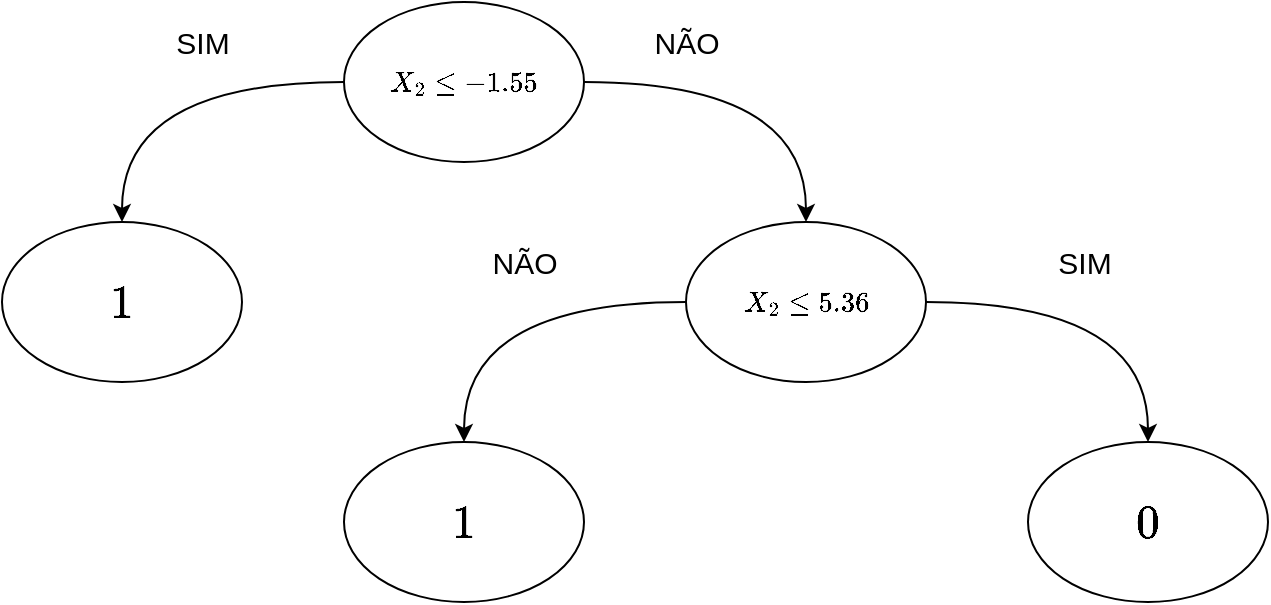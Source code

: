 <mxfile version="26.2.15">
  <diagram name="Página-1" id="G7BPBhEUl6SxfmEIlCjJ">
    <mxGraphModel dx="484" dy="294" grid="1" gridSize="10" guides="1" tooltips="1" connect="1" arrows="1" fold="1" page="1" pageScale="1" pageWidth="827" pageHeight="1169" math="1" shadow="0">
      <root>
        <mxCell id="0" />
        <mxCell id="1" parent="0" />
        <mxCell id="b48aiTlVt1biqN1vkchJ-3" style="edgeStyle=orthogonalEdgeStyle;rounded=0;orthogonalLoop=1;jettySize=auto;html=1;entryX=0.5;entryY=0;entryDx=0;entryDy=0;curved=1;" parent="1" source="b48aiTlVt1biqN1vkchJ-1" target="b48aiTlVt1biqN1vkchJ-2" edge="1">
          <mxGeometry relative="1" as="geometry" />
        </mxCell>
        <mxCell id="b48aiTlVt1biqN1vkchJ-11" value="NÃO" style="edgeLabel;html=1;align=center;verticalAlign=middle;resizable=0;points=[];fontSize=15;labelBackgroundColor=none;" parent="b48aiTlVt1biqN1vkchJ-3" vertex="1" connectable="0">
          <mxGeometry x="-0.005" y="3" relative="1" as="geometry">
            <mxPoint x="-39" y="-17" as="offset" />
          </mxGeometry>
        </mxCell>
        <mxCell id="b48aiTlVt1biqN1vkchJ-5" style="edgeStyle=orthogonalEdgeStyle;rounded=0;orthogonalLoop=1;jettySize=auto;html=1;entryX=0.5;entryY=0;entryDx=0;entryDy=0;curved=1;" parent="1" source="b48aiTlVt1biqN1vkchJ-1" target="b48aiTlVt1biqN1vkchJ-4" edge="1">
          <mxGeometry relative="1" as="geometry" />
        </mxCell>
        <mxCell id="b48aiTlVt1biqN1vkchJ-10" value="SIM" style="edgeLabel;html=1;align=center;verticalAlign=middle;resizable=0;points=[];fontSize=15;labelBackgroundColor=none;" parent="b48aiTlVt1biqN1vkchJ-5" vertex="1" connectable="0">
          <mxGeometry x="-0.215" y="-2" relative="1" as="geometry">
            <mxPoint y="-18" as="offset" />
          </mxGeometry>
        </mxCell>
        <mxCell id="b48aiTlVt1biqN1vkchJ-1" value="$$X_2 \leq&amp;nbsp;-1.55$$" style="ellipse;whiteSpace=wrap;html=1;labelBackgroundColor=none;fillColor=none;" parent="1" vertex="1">
          <mxGeometry x="268" y="435" width="120" height="80" as="geometry" />
        </mxCell>
        <mxCell id="b48aiTlVt1biqN1vkchJ-7" style="edgeStyle=orthogonalEdgeStyle;rounded=0;orthogonalLoop=1;jettySize=auto;html=1;entryX=0.5;entryY=0;entryDx=0;entryDy=0;curved=1;" parent="1" source="b48aiTlVt1biqN1vkchJ-2" target="b48aiTlVt1biqN1vkchJ-6" edge="1">
          <mxGeometry relative="1" as="geometry" />
        </mxCell>
        <mxCell id="b48aiTlVt1biqN1vkchJ-13" value="NÃO" style="edgeLabel;html=1;align=center;verticalAlign=middle;resizable=0;points=[];fontSize=15;labelBackgroundColor=none;" parent="b48aiTlVt1biqN1vkchJ-7" vertex="1" connectable="0">
          <mxGeometry x="-0.105" y="5" relative="1" as="geometry">
            <mxPoint y="-25" as="offset" />
          </mxGeometry>
        </mxCell>
        <mxCell id="b48aiTlVt1biqN1vkchJ-9" style="edgeStyle=orthogonalEdgeStyle;rounded=0;orthogonalLoop=1;jettySize=auto;html=1;entryX=0.5;entryY=0;entryDx=0;entryDy=0;curved=1;" parent="1" source="b48aiTlVt1biqN1vkchJ-2" target="b48aiTlVt1biqN1vkchJ-8" edge="1">
          <mxGeometry relative="1" as="geometry" />
        </mxCell>
        <mxCell id="b48aiTlVt1biqN1vkchJ-12" value="SIM" style="edgeLabel;html=1;align=center;verticalAlign=middle;resizable=0;points=[];fontSize=15;labelBackgroundColor=none;" parent="b48aiTlVt1biqN1vkchJ-9" vertex="1" connectable="0">
          <mxGeometry x="-0.193" y="-1" relative="1" as="geometry">
            <mxPoint x="6" y="-21" as="offset" />
          </mxGeometry>
        </mxCell>
        <mxCell id="b48aiTlVt1biqN1vkchJ-2" value="$$X_2 \leq 5.36$$" style="ellipse;whiteSpace=wrap;html=1;fillColor=none;" parent="1" vertex="1">
          <mxGeometry x="439" y="545" width="120" height="80" as="geometry" />
        </mxCell>
        <mxCell id="b48aiTlVt1biqN1vkchJ-4" value="$$1$$" style="ellipse;whiteSpace=wrap;html=1;fontSize=20;fillColor=none;" parent="1" vertex="1">
          <mxGeometry x="97" y="545" width="120" height="80" as="geometry" />
        </mxCell>
        <mxCell id="b48aiTlVt1biqN1vkchJ-6" value="$$1$$" style="ellipse;whiteSpace=wrap;html=1;fontSize=20;fillColor=none;" parent="1" vertex="1">
          <mxGeometry x="268" y="655" width="120" height="80" as="geometry" />
        </mxCell>
        <mxCell id="b48aiTlVt1biqN1vkchJ-8" value="$$0$$" style="ellipse;whiteSpace=wrap;html=1;fontSize=20;fillColor=none;" parent="1" vertex="1">
          <mxGeometry x="610" y="655" width="120" height="80" as="geometry" />
        </mxCell>
      </root>
    </mxGraphModel>
  </diagram>
</mxfile>
